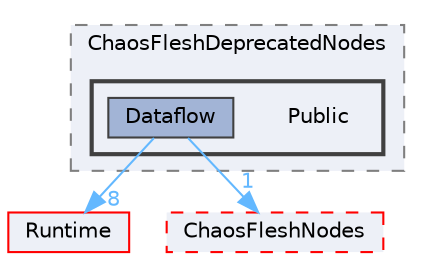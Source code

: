 digraph "Public"
{
 // INTERACTIVE_SVG=YES
 // LATEX_PDF_SIZE
  bgcolor="transparent";
  edge [fontname=Helvetica,fontsize=10,labelfontname=Helvetica,labelfontsize=10];
  node [fontname=Helvetica,fontsize=10,shape=box,height=0.2,width=0.4];
  compound=true
  subgraph clusterdir_417b0dcedc1bb8f58909260606275f32 {
    graph [ bgcolor="#edf0f7", pencolor="grey50", label="ChaosFleshDeprecatedNodes", fontname=Helvetica,fontsize=10 style="filled,dashed", URL="dir_417b0dcedc1bb8f58909260606275f32.html",tooltip=""]
  subgraph clusterdir_9bd401fcbb1ffcfb77c5cb43e4a28c2e {
    graph [ bgcolor="#edf0f7", pencolor="grey25", label="", fontname=Helvetica,fontsize=10 style="filled,bold", URL="dir_9bd401fcbb1ffcfb77c5cb43e4a28c2e.html",tooltip=""]
    dir_9bd401fcbb1ffcfb77c5cb43e4a28c2e [shape=plaintext, label="Public"];
  dir_cf43b27f22279029cf104e1cff484a5e [label="Dataflow", fillcolor="#a2b4d6", color="grey25", style="filled", URL="dir_cf43b27f22279029cf104e1cff484a5e.html",tooltip=""];
  }
  }
  dir_7536b172fbd480bfd146a1b1acd6856b [label="Runtime", fillcolor="#edf0f7", color="red", style="filled", URL="dir_7536b172fbd480bfd146a1b1acd6856b.html",tooltip=""];
  dir_cf91693fa68c1af0d92dce2f845b8fa8 [label="ChaosFleshNodes", fillcolor="#edf0f7", color="red", style="filled,dashed", URL="dir_cf91693fa68c1af0d92dce2f845b8fa8.html",tooltip=""];
  dir_cf43b27f22279029cf104e1cff484a5e->dir_7536b172fbd480bfd146a1b1acd6856b [headlabel="8", labeldistance=1.5 headhref="dir_000284_000984.html" href="dir_000284_000984.html" color="steelblue1" fontcolor="steelblue1"];
  dir_cf43b27f22279029cf104e1cff484a5e->dir_cf91693fa68c1af0d92dce2f845b8fa8 [headlabel="1", labeldistance=1.5 headhref="dir_000284_000148.html" href="dir_000284_000148.html" color="steelblue1" fontcolor="steelblue1"];
}
